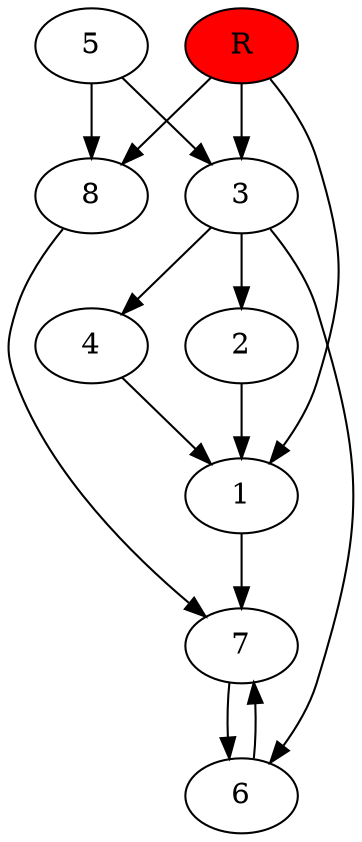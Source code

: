 digraph prb5606 {
	1
	2
	3
	4
	5
	6
	7
	8
	R [fillcolor="#ff0000" style=filled]
	1 -> 7
	2 -> 1
	3 -> 2
	3 -> 4
	3 -> 6
	4 -> 1
	5 -> 3
	5 -> 8
	6 -> 7
	7 -> 6
	8 -> 7
	R -> 1
	R -> 3
	R -> 8
}
